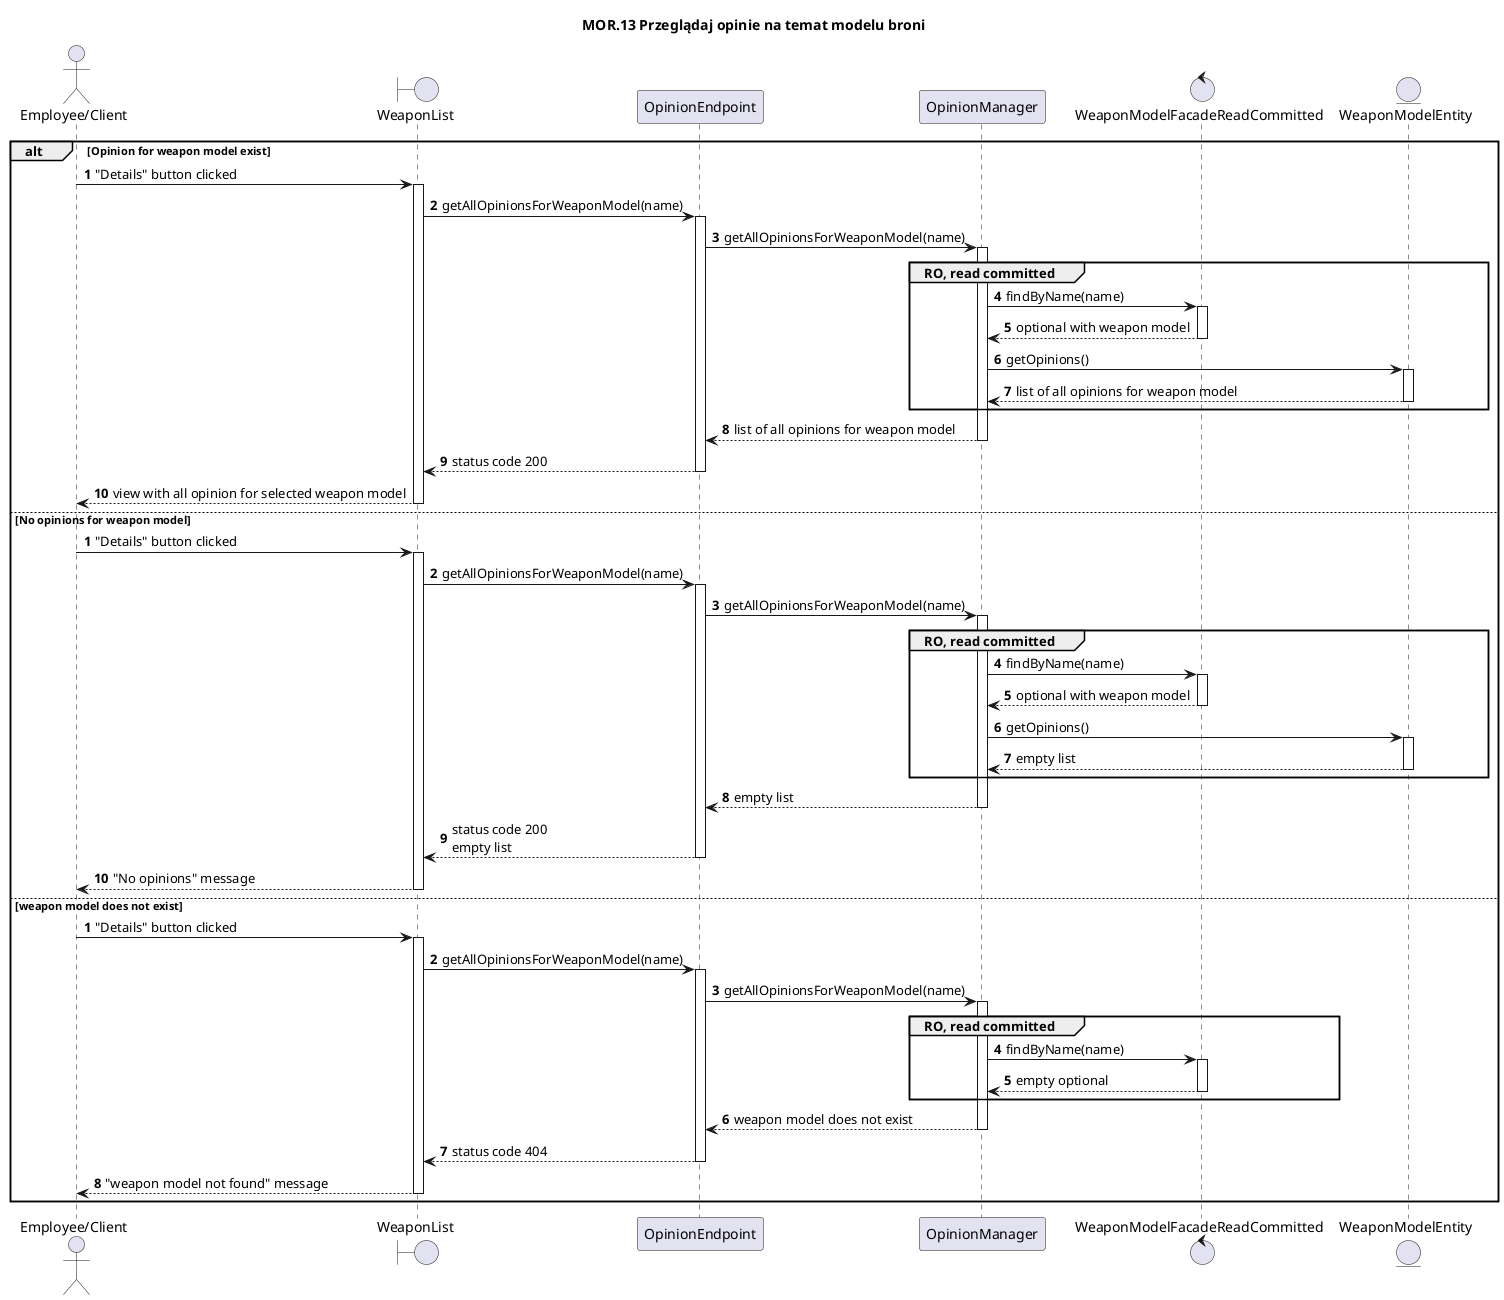 @startuml
title MOR.13 Przeglądaj opinie na temat modelu broni
autoactivate on
actor "Employee/Client"
boundary WeaponList
participant OpinionEndpoint
participant OpinionManager
control WeaponModelFacadeReadCommitted as WeaponModelFacade
entity WeaponModelEntity
alt Opinion for weapon model exist
autonumber
    "Employee/Client" -> WeaponList: "Details" button clicked
         WeaponList -> OpinionEndpoint: getAllOpinionsForWeaponModel(name)
                OpinionEndpoint -> OpinionManager: getAllOpinionsForWeaponModel(name)
                    group RO, read committed
                        OpinionManager -> WeaponModelFacade: findByName(name)
                        return optional with weapon model
                        OpinionManager -> WeaponModelEntity: getOpinions()
                        return list of all opinions for weapon model
                    end
                return list of all opinions for weapon model
         return status code 200
    return view with all opinion for selected weapon model

else No opinions for weapon model
autonumber
    "Employee/Client" -> WeaponList: "Details" button clicked
         WeaponList -> OpinionEndpoint: getAllOpinionsForWeaponModel(name)
                OpinionEndpoint -> OpinionManager: getAllOpinionsForWeaponModel(name)
                    group RO, read committed
                        OpinionManager -> WeaponModelFacade: findByName(name)
                        return optional with weapon model
                         OpinionManager -> WeaponModelEntity: getOpinions()
                         return empty list
                    end
                return empty list
         return status code 200\nempty list
    return "No opinions" message
else weapon model does not exist
autonumber
    "Employee/Client" -> WeaponList: "Details" button clicked
        WeaponList -> OpinionEndpoint: getAllOpinionsForWeaponModel(name)
                OpinionEndpoint -> OpinionManager: getAllOpinionsForWeaponModel(name)
                    group RO, read committed
                        OpinionManager -> WeaponModelFacade: findByName(name)
                        return empty optional
                    end
                return weapon model does not exist
         return status code 404
     return "weapon model not found" message
end
@enduml
